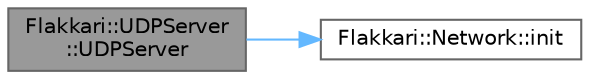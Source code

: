 digraph "Flakkari::UDPServer::UDPServer"
{
 // LATEX_PDF_SIZE
  bgcolor="transparent";
  edge [fontname=Helvetica,fontsize=10,labelfontname=Helvetica,labelfontsize=10];
  node [fontname=Helvetica,fontsize=10,shape=box,height=0.2,width=0.4];
  rankdir="LR";
  Node1 [id="Node000001",label="Flakkari::UDPServer\l::UDPServer",height=0.2,width=0.4,color="gray40", fillcolor="grey60", style="filled", fontcolor="black",tooltip="Construct a new UDPServer object."];
  Node1 -> Node2 [id="edge1_Node000001_Node000002",color="steelblue1",style="solid",tooltip=" "];
  Node2 [id="Node000002",label="Flakkari::Network::init",height=0.2,width=0.4,color="grey40", fillcolor="white", style="filled",URL="$db/db0/namespaceFlakkari_1_1Network.html#abc911a84c51081d6a333fae2eca8a773",tooltip="Initialize the network. This function is only used by Windows."];
}
